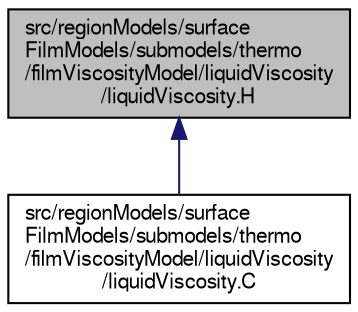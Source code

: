 digraph "src/regionModels/surfaceFilmModels/submodels/thermo/filmViscosityModel/liquidViscosity/liquidViscosity.H"
{
  bgcolor="transparent";
  edge [fontname="FreeSans",fontsize="10",labelfontname="FreeSans",labelfontsize="10"];
  node [fontname="FreeSans",fontsize="10",shape=record];
  Node1 [label="src/regionModels/surface\lFilmModels/submodels/thermo\l/filmViscosityModel/liquidViscosity\l/liquidViscosity.H",height=0.2,width=0.4,color="black", fillcolor="grey75", style="filled" fontcolor="black"];
  Node1 -> Node2 [dir="back",color="midnightblue",fontsize="10",style="solid",fontname="FreeSans"];
  Node2 [label="src/regionModels/surface\lFilmModels/submodels/thermo\l/filmViscosityModel/liquidViscosity\l/liquidViscosity.C",height=0.2,width=0.4,color="black",URL="$a09093.html"];
}
